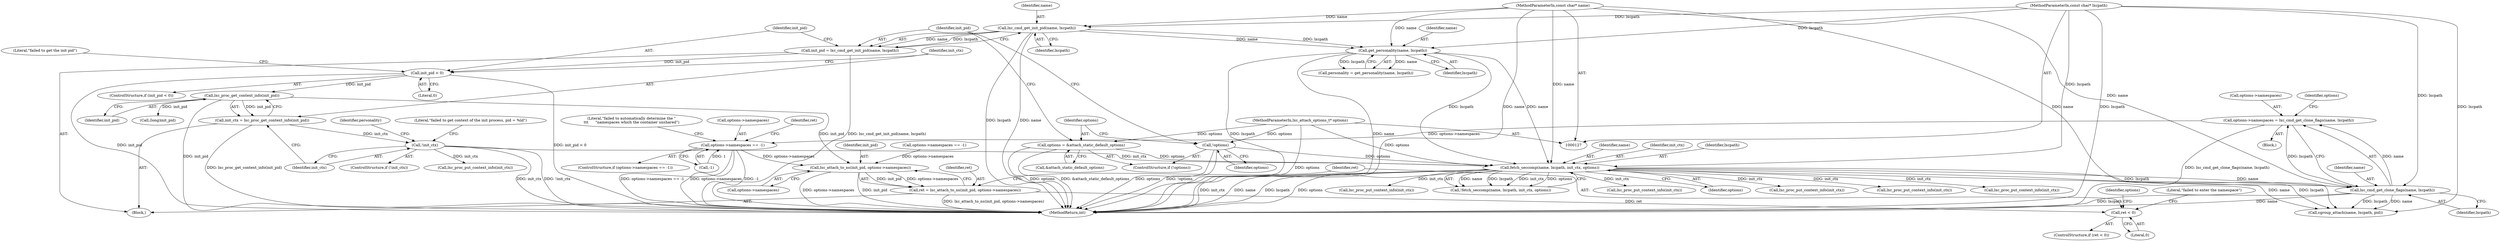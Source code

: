 digraph "0_lxc_5c3fcae78b63ac9dd56e36075903921bd9461f9e_0@pointer" {
"1000231" [label="(Call,options->namespaces = lxc_cmd_get_clone_flags(name, lxcpath))"];
"1000235" [label="(Call,lxc_cmd_get_clone_flags(name, lxcpath))"];
"1000211" [label="(Call,fetch_seccomp(name, lxcpath, init_ctx, options))"];
"1000187" [label="(Call,get_personality(name, lxcpath))"];
"1000156" [label="(Call,lxc_cmd_get_init_pid(name, lxcpath))"];
"1000128" [label="(MethodParameterIn,const char* name)"];
"1000129" [label="(MethodParameterIn,const char* lxcpath)"];
"1000174" [label="(Call,!init_ctx)"];
"1000169" [label="(Call,init_ctx = lxc_proc_get_context_info(init_pid))"];
"1000171" [label="(Call,lxc_proc_get_context_info(init_pid))"];
"1000160" [label="(Call,init_pid < 0)"];
"1000154" [label="(Call,init_pid = lxc_cmd_get_init_pid(name, lxcpath))"];
"1000150" [label="(Call,options = &attach_static_default_options)"];
"1000132" [label="(MethodParameterIn,lxc_attach_options_t* options)"];
"1000148" [label="(Call,!options)"];
"1000239" [label="(Call,options->namespaces == -1)"];
"1000560" [label="(Call,lxc_attach_to_ns(init_pid, options->namespaces))"];
"1000558" [label="(Call,ret = lxc_attach_to_ns(init_pid, options->namespaces))"];
"1000566" [label="(Call,ret < 0)"];
"1000157" [label="(Identifier,name)"];
"1000571" [label="(Literal,\"failed to enter the namespace\")"];
"1000582" [label="(Identifier,options)"];
"1000273" [label="(Call,lxc_proc_put_context_info(init_ctx))"];
"1000188" [label="(Identifier,name)"];
"1000170" [label="(Identifier,init_ctx)"];
"1000241" [label="(Identifier,options)"];
"1000239" [label="(Call,options->namespaces == -1)"];
"1000240" [label="(Call,options->namespaces)"];
"1000151" [label="(Identifier,options)"];
"1000155" [label="(Identifier,init_pid)"];
"1000174" [label="(Call,!init_ctx)"];
"1000158" [label="(Identifier,lxcpath)"];
"1000658" [label="(MethodReturn,int)"];
"1000212" [label="(Identifier,name)"];
"1000187" [label="(Call,get_personality(name, lxcpath))"];
"1000129" [label="(MethodParameterIn,const char* lxcpath)"];
"1000148" [label="(Call,!options)"];
"1000178" [label="(Literal,\"failed to get context of the init process, pid = %ld\")"];
"1000159" [label="(ControlStructure,if (init_pid < 0))"];
"1000199" [label="(Call,lxc_proc_put_context_info(init_ctx))"];
"1000566" [label="(Call,ret < 0)"];
"1000186" [label="(Identifier,personality)"];
"1000235" [label="(Call,lxc_cmd_get_clone_flags(name, lxcpath))"];
"1000561" [label="(Identifier,init_pid)"];
"1000214" [label="(Identifier,init_ctx)"];
"1000493" [label="(Call,lxc_proc_put_context_info(init_ctx))"];
"1000169" [label="(Call,init_ctx = lxc_proc_get_context_info(init_pid))"];
"1000231" [label="(Call,options->namespaces = lxc_cmd_get_clone_flags(name, lxcpath))"];
"1000185" [label="(Call,personality = get_personality(name, lxcpath))"];
"1000237" [label="(Identifier,lxcpath)"];
"1000152" [label="(Call,&attach_static_default_options)"];
"1000134" [label="(Block,)"];
"1000162" [label="(Literal,0)"];
"1000189" [label="(Identifier,lxcpath)"];
"1000558" [label="(Call,ret = lxc_attach_to_ns(init_pid, options->namespaces))"];
"1000128" [label="(MethodParameterIn,const char* name)"];
"1000210" [label="(Call,!fetch_seccomp(name, lxcpath, init_ctx, options))"];
"1000236" [label="(Identifier,name)"];
"1000290" [label="(Call,lxc_proc_put_context_info(init_ctx))"];
"1000172" [label="(Identifier,init_pid)"];
"1000215" [label="(Identifier,options)"];
"1000211" [label="(Call,fetch_seccomp(name, lxcpath, init_ctx, options))"];
"1000560" [label="(Call,lxc_attach_to_ns(init_pid, options->namespaces))"];
"1000165" [label="(Literal,\"failed to get the init pid\")"];
"1000171" [label="(Call,lxc_proc_get_context_info(init_pid))"];
"1000256" [label="(Identifier,ret)"];
"1000469" [label="(Call,lxc_proc_put_context_info(init_ctx))"];
"1000247" [label="(Literal,\"failed to automatically determine the \"\n\t\t\t      \"namespaces which the container unshared\")"];
"1000173" [label="(ControlStructure,if (!init_ctx))"];
"1000161" [label="(Identifier,init_pid)"];
"1000230" [label="(Block,)"];
"1000250" [label="(Call,lxc_proc_put_context_info(init_ctx))"];
"1000150" [label="(Call,options = &attach_static_default_options)"];
"1000562" [label="(Call,options->namespaces)"];
"1000156" [label="(Call,lxc_cmd_get_init_pid(name, lxcpath))"];
"1000232" [label="(Call,options->namespaces)"];
"1000243" [label="(Call,-1)"];
"1000224" [label="(Call,options->namespaces == -1)"];
"1000565" [label="(ControlStructure,if (ret < 0))"];
"1000317" [label="(Call,cgroup_attach(name, lxcpath, pid))"];
"1000179" [label="(Call,(long)init_pid)"];
"1000132" [label="(MethodParameterIn,lxc_attach_options_t* options)"];
"1000147" [label="(ControlStructure,if (!options))"];
"1000160" [label="(Call,init_pid < 0)"];
"1000568" [label="(Literal,0)"];
"1000175" [label="(Identifier,init_ctx)"];
"1000149" [label="(Identifier,options)"];
"1000559" [label="(Identifier,ret)"];
"1000213" [label="(Identifier,lxcpath)"];
"1000154" [label="(Call,init_pid = lxc_cmd_get_init_pid(name, lxcpath))"];
"1000567" [label="(Identifier,ret)"];
"1000238" [label="(ControlStructure,if (options->namespaces == -1))"];
"1000231" -> "1000230"  [label="AST: "];
"1000231" -> "1000235"  [label="CFG: "];
"1000232" -> "1000231"  [label="AST: "];
"1000235" -> "1000231"  [label="AST: "];
"1000241" -> "1000231"  [label="CFG: "];
"1000231" -> "1000658"  [label="DDG: lxc_cmd_get_clone_flags(name, lxcpath)"];
"1000235" -> "1000231"  [label="DDG: name"];
"1000235" -> "1000231"  [label="DDG: lxcpath"];
"1000231" -> "1000239"  [label="DDG: options->namespaces"];
"1000235" -> "1000237"  [label="CFG: "];
"1000236" -> "1000235"  [label="AST: "];
"1000237" -> "1000235"  [label="AST: "];
"1000235" -> "1000658"  [label="DDG: lxcpath"];
"1000235" -> "1000658"  [label="DDG: name"];
"1000211" -> "1000235"  [label="DDG: name"];
"1000211" -> "1000235"  [label="DDG: lxcpath"];
"1000128" -> "1000235"  [label="DDG: name"];
"1000129" -> "1000235"  [label="DDG: lxcpath"];
"1000235" -> "1000317"  [label="DDG: name"];
"1000235" -> "1000317"  [label="DDG: lxcpath"];
"1000211" -> "1000210"  [label="AST: "];
"1000211" -> "1000215"  [label="CFG: "];
"1000212" -> "1000211"  [label="AST: "];
"1000213" -> "1000211"  [label="AST: "];
"1000214" -> "1000211"  [label="AST: "];
"1000215" -> "1000211"  [label="AST: "];
"1000210" -> "1000211"  [label="CFG: "];
"1000211" -> "1000658"  [label="DDG: init_ctx"];
"1000211" -> "1000658"  [label="DDG: name"];
"1000211" -> "1000658"  [label="DDG: lxcpath"];
"1000211" -> "1000658"  [label="DDG: options"];
"1000211" -> "1000210"  [label="DDG: name"];
"1000211" -> "1000210"  [label="DDG: lxcpath"];
"1000211" -> "1000210"  [label="DDG: init_ctx"];
"1000211" -> "1000210"  [label="DDG: options"];
"1000187" -> "1000211"  [label="DDG: name"];
"1000187" -> "1000211"  [label="DDG: lxcpath"];
"1000128" -> "1000211"  [label="DDG: name"];
"1000129" -> "1000211"  [label="DDG: lxcpath"];
"1000174" -> "1000211"  [label="DDG: init_ctx"];
"1000150" -> "1000211"  [label="DDG: options"];
"1000148" -> "1000211"  [label="DDG: options"];
"1000132" -> "1000211"  [label="DDG: options"];
"1000211" -> "1000250"  [label="DDG: init_ctx"];
"1000211" -> "1000273"  [label="DDG: init_ctx"];
"1000211" -> "1000290"  [label="DDG: init_ctx"];
"1000211" -> "1000317"  [label="DDG: name"];
"1000211" -> "1000317"  [label="DDG: lxcpath"];
"1000211" -> "1000469"  [label="DDG: init_ctx"];
"1000211" -> "1000493"  [label="DDG: init_ctx"];
"1000187" -> "1000185"  [label="AST: "];
"1000187" -> "1000189"  [label="CFG: "];
"1000188" -> "1000187"  [label="AST: "];
"1000189" -> "1000187"  [label="AST: "];
"1000185" -> "1000187"  [label="CFG: "];
"1000187" -> "1000658"  [label="DDG: name"];
"1000187" -> "1000658"  [label="DDG: lxcpath"];
"1000187" -> "1000185"  [label="DDG: name"];
"1000187" -> "1000185"  [label="DDG: lxcpath"];
"1000156" -> "1000187"  [label="DDG: name"];
"1000156" -> "1000187"  [label="DDG: lxcpath"];
"1000128" -> "1000187"  [label="DDG: name"];
"1000129" -> "1000187"  [label="DDG: lxcpath"];
"1000156" -> "1000154"  [label="AST: "];
"1000156" -> "1000158"  [label="CFG: "];
"1000157" -> "1000156"  [label="AST: "];
"1000158" -> "1000156"  [label="AST: "];
"1000154" -> "1000156"  [label="CFG: "];
"1000156" -> "1000658"  [label="DDG: name"];
"1000156" -> "1000658"  [label="DDG: lxcpath"];
"1000156" -> "1000154"  [label="DDG: name"];
"1000156" -> "1000154"  [label="DDG: lxcpath"];
"1000128" -> "1000156"  [label="DDG: name"];
"1000129" -> "1000156"  [label="DDG: lxcpath"];
"1000128" -> "1000127"  [label="AST: "];
"1000128" -> "1000658"  [label="DDG: name"];
"1000128" -> "1000317"  [label="DDG: name"];
"1000129" -> "1000127"  [label="AST: "];
"1000129" -> "1000658"  [label="DDG: lxcpath"];
"1000129" -> "1000317"  [label="DDG: lxcpath"];
"1000174" -> "1000173"  [label="AST: "];
"1000174" -> "1000175"  [label="CFG: "];
"1000175" -> "1000174"  [label="AST: "];
"1000178" -> "1000174"  [label="CFG: "];
"1000186" -> "1000174"  [label="CFG: "];
"1000174" -> "1000658"  [label="DDG: !init_ctx"];
"1000174" -> "1000658"  [label="DDG: init_ctx"];
"1000169" -> "1000174"  [label="DDG: init_ctx"];
"1000174" -> "1000199"  [label="DDG: init_ctx"];
"1000169" -> "1000134"  [label="AST: "];
"1000169" -> "1000171"  [label="CFG: "];
"1000170" -> "1000169"  [label="AST: "];
"1000171" -> "1000169"  [label="AST: "];
"1000175" -> "1000169"  [label="CFG: "];
"1000169" -> "1000658"  [label="DDG: lxc_proc_get_context_info(init_pid)"];
"1000171" -> "1000169"  [label="DDG: init_pid"];
"1000171" -> "1000172"  [label="CFG: "];
"1000172" -> "1000171"  [label="AST: "];
"1000171" -> "1000658"  [label="DDG: init_pid"];
"1000160" -> "1000171"  [label="DDG: init_pid"];
"1000171" -> "1000179"  [label="DDG: init_pid"];
"1000171" -> "1000560"  [label="DDG: init_pid"];
"1000160" -> "1000159"  [label="AST: "];
"1000160" -> "1000162"  [label="CFG: "];
"1000161" -> "1000160"  [label="AST: "];
"1000162" -> "1000160"  [label="AST: "];
"1000165" -> "1000160"  [label="CFG: "];
"1000170" -> "1000160"  [label="CFG: "];
"1000160" -> "1000658"  [label="DDG: init_pid < 0"];
"1000160" -> "1000658"  [label="DDG: init_pid"];
"1000154" -> "1000160"  [label="DDG: init_pid"];
"1000154" -> "1000134"  [label="AST: "];
"1000155" -> "1000154"  [label="AST: "];
"1000161" -> "1000154"  [label="CFG: "];
"1000154" -> "1000658"  [label="DDG: lxc_cmd_get_init_pid(name, lxcpath)"];
"1000150" -> "1000147"  [label="AST: "];
"1000150" -> "1000152"  [label="CFG: "];
"1000151" -> "1000150"  [label="AST: "];
"1000152" -> "1000150"  [label="AST: "];
"1000155" -> "1000150"  [label="CFG: "];
"1000150" -> "1000658"  [label="DDG: options"];
"1000150" -> "1000658"  [label="DDG: &attach_static_default_options"];
"1000132" -> "1000150"  [label="DDG: options"];
"1000132" -> "1000127"  [label="AST: "];
"1000132" -> "1000658"  [label="DDG: options"];
"1000132" -> "1000148"  [label="DDG: options"];
"1000148" -> "1000147"  [label="AST: "];
"1000148" -> "1000149"  [label="CFG: "];
"1000149" -> "1000148"  [label="AST: "];
"1000151" -> "1000148"  [label="CFG: "];
"1000155" -> "1000148"  [label="CFG: "];
"1000148" -> "1000658"  [label="DDG: options"];
"1000148" -> "1000658"  [label="DDG: !options"];
"1000239" -> "1000238"  [label="AST: "];
"1000239" -> "1000243"  [label="CFG: "];
"1000240" -> "1000239"  [label="AST: "];
"1000243" -> "1000239"  [label="AST: "];
"1000247" -> "1000239"  [label="CFG: "];
"1000256" -> "1000239"  [label="CFG: "];
"1000239" -> "1000658"  [label="DDG: options->namespaces == -1"];
"1000239" -> "1000658"  [label="DDG: options->namespaces"];
"1000239" -> "1000658"  [label="DDG: -1"];
"1000243" -> "1000239"  [label="DDG: 1"];
"1000239" -> "1000560"  [label="DDG: options->namespaces"];
"1000560" -> "1000558"  [label="AST: "];
"1000560" -> "1000562"  [label="CFG: "];
"1000561" -> "1000560"  [label="AST: "];
"1000562" -> "1000560"  [label="AST: "];
"1000558" -> "1000560"  [label="CFG: "];
"1000560" -> "1000658"  [label="DDG: options->namespaces"];
"1000560" -> "1000658"  [label="DDG: init_pid"];
"1000560" -> "1000558"  [label="DDG: init_pid"];
"1000560" -> "1000558"  [label="DDG: options->namespaces"];
"1000224" -> "1000560"  [label="DDG: options->namespaces"];
"1000558" -> "1000134"  [label="AST: "];
"1000559" -> "1000558"  [label="AST: "];
"1000567" -> "1000558"  [label="CFG: "];
"1000558" -> "1000658"  [label="DDG: lxc_attach_to_ns(init_pid, options->namespaces)"];
"1000558" -> "1000566"  [label="DDG: ret"];
"1000566" -> "1000565"  [label="AST: "];
"1000566" -> "1000568"  [label="CFG: "];
"1000567" -> "1000566"  [label="AST: "];
"1000568" -> "1000566"  [label="AST: "];
"1000571" -> "1000566"  [label="CFG: "];
"1000582" -> "1000566"  [label="CFG: "];
}

